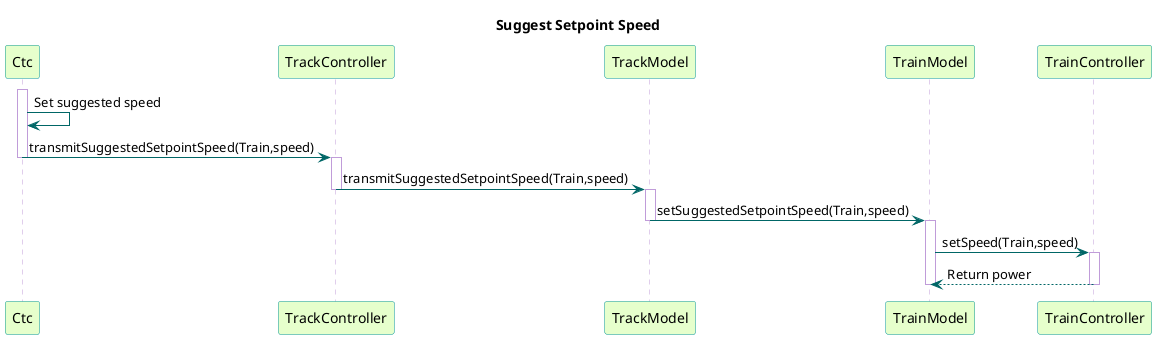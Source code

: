 @startuml

title Suggest Setpoint Speed

skinparam sequence {
  BackgroundColor transparent
  ParticipantBackgroundColor #e6ffcc
  ParticipantBorderColor 	#049595
  PackageBorderCOlor  #049595
  ArrowColor #006666
  LifeLineBorderColor #c09cd9
}

participant Ctc
participant TrackController
participant TrackModel
participant TrainModel

activate Ctc
Ctc -> Ctc : Set suggested speed
Ctc -> TrackController : transmitSuggestedSetpointSpeed(Train,speed)
deactivate Ctc

activate TrackController
TrackController -> TrackModel : transmitSuggestedSetpointSpeed(Train,speed)
deactivate TrackController

activate TrackModel
TrackModel -> TrainModel : setSuggestedSetpointSpeed(Train,speed)
deactivate TrackModel

activate TrainModel
TrainModel -> TrainController : setSpeed(Train,speed)

activate TrainController
TrainController --> TrainModel : Return power
deactivate TrainController

deactivate TrainModel

@enduml
